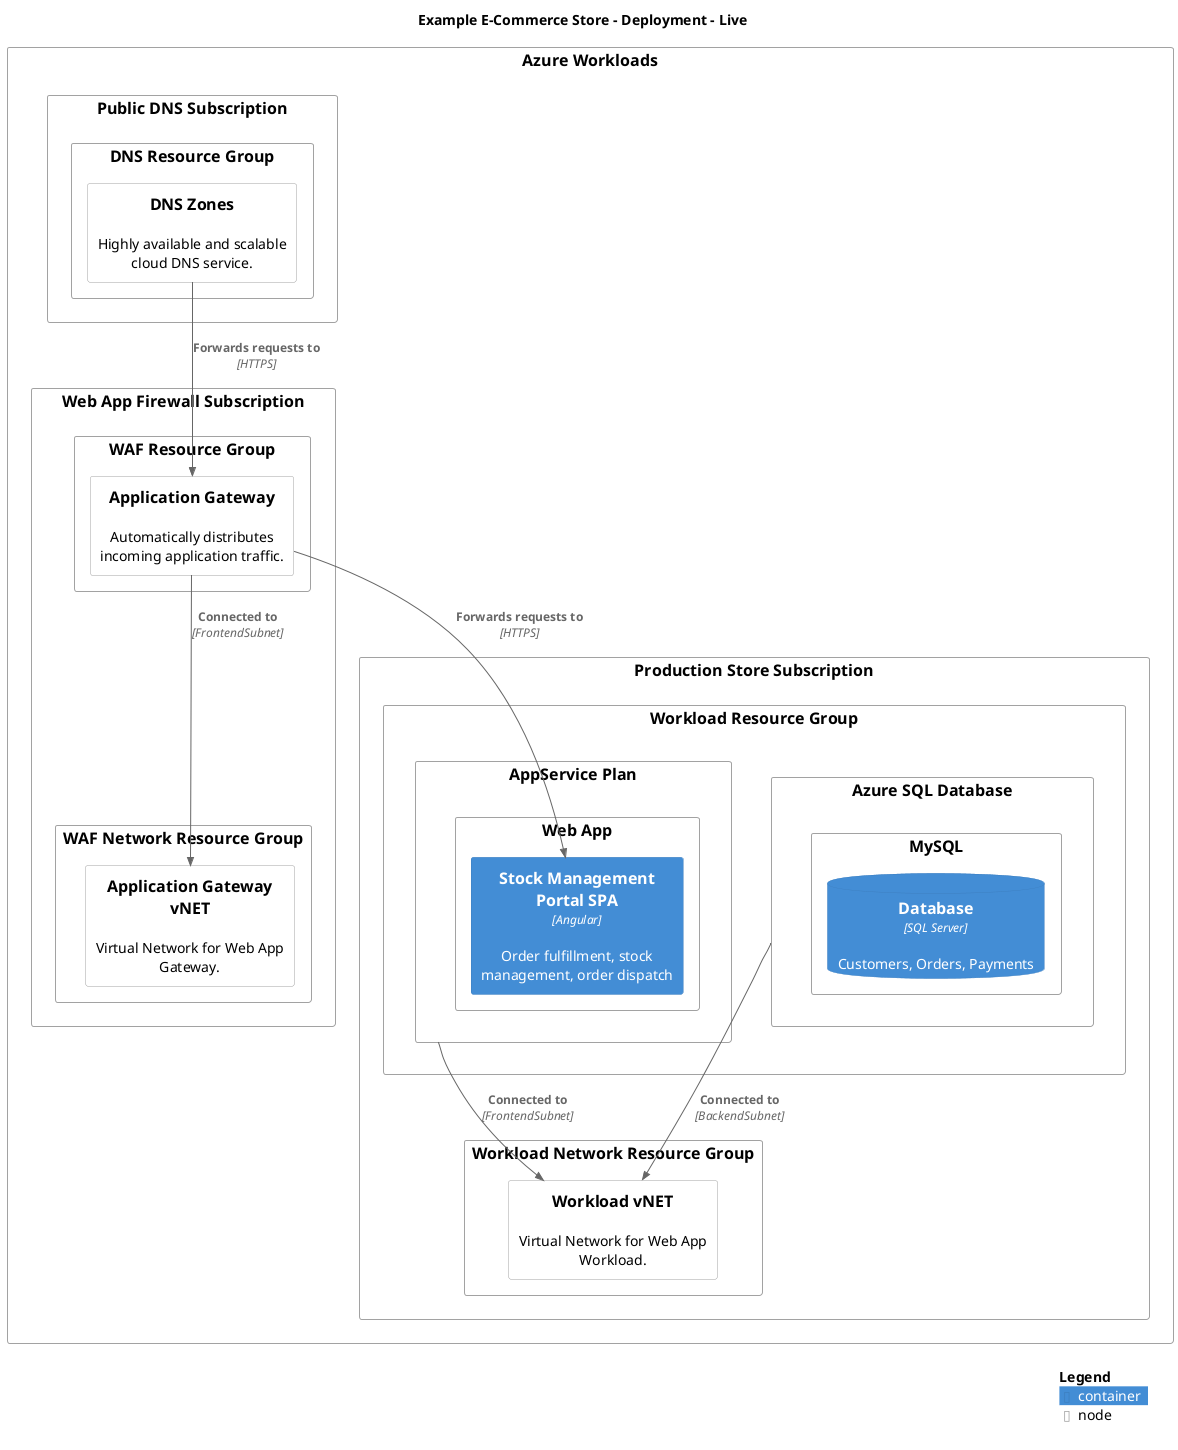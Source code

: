 @startuml
set separator none
title Example E-Commerce Store - Deployment - Live

top to bottom direction

!include <C4/C4>
!include <C4/C4_Context>
!include <C4/C4_Container>
!include <C4/C4_Deployment>

Deployment_Node(Live.AzureWorkloads, "Azure Workloads", $type="", $descr="", $tags="", $link="") {
  Deployment_Node(Live.AzureWorkloads.PublicDNSSubscription, "Public DNS Subscription", $type="", $descr="", $tags="", $link="") {
    Deployment_Node(Live.AzureWorkloads.PublicDNSSubscription.DNSResourceGroup, "DNS Resource Group", $type="", $descr="", $tags="", $link="") {
      Deployment_Node(Live.AzureWorkloads.PublicDNSSubscription.DNSResourceGroup.DNSZones, "DNS Zones", $type="", $descr="Highly available and scalable cloud DNS service.", $tags="", $link="")
    }

  }

  Deployment_Node(Live.AzureWorkloads.WebAppFirewallSubscription, "Web App Firewall Subscription", $type="", $descr="", $tags="", $link="") {
    Deployment_Node(Live.AzureWorkloads.WebAppFirewallSubscription.WAFResourceGroup, "WAF Resource Group", $type="", $descr="", $tags="", $link="") {
      Deployment_Node(Live.AzureWorkloads.WebAppFirewallSubscription.WAFResourceGroup.ApplicationGateway, "Application Gateway", $type="", $descr="Automatically distributes incoming application traffic.", $tags="", $link="")
    }

    Deployment_Node(Live.AzureWorkloads.WebAppFirewallSubscription.WAFNetworkResourceGroup, "WAF Network Resource Group", $type="", $descr="", $tags="", $link="") {
      Deployment_Node(Live.AzureWorkloads.WebAppFirewallSubscription.WAFNetworkResourceGroup.ApplicationGatewayvNET, "Application Gateway vNET", $type="", $descr="Virtual Network for Web App Gateway.", $tags="", $link="")
    }

  }

  Deployment_Node(Live.AzureWorkloads.ProductionStoreSubscription, "Production Store Subscription", $type="", $descr="", $tags="", $link="") {
    Deployment_Node(Live.AzureWorkloads.ProductionStoreSubscription.WorkloadResourceGroup, "Workload Resource Group", $type="", $descr="", $tags="", $link="") {
      Deployment_Node(Live.AzureWorkloads.ProductionStoreSubscription.WorkloadResourceGroup.AppServicePlan, "AppService Plan", $type="", $descr="", $tags="", $link="") {
        Deployment_Node(Live.AzureWorkloads.ProductionStoreSubscription.WorkloadResourceGroup.AppServicePlan.WebApp, "Web App", $type="", $descr="", $tags="", $link="") {
          Container(Live.AzureWorkloads.ProductionStoreSubscription.WorkloadResourceGroup.AppServicePlan.WebApp.StockManagementPortalSPA_1, "Stock Management Portal SPA", $techn="Angular", $descr="Order fulfillment, stock management, order dispatch", $tags="", $link="")
        }

      }

      Deployment_Node(Live.AzureWorkloads.ProductionStoreSubscription.WorkloadResourceGroup.AzureSQLDatabase, "Azure SQL Database", $type="", $descr="", $tags="", $link="") {
        Deployment_Node(Live.AzureWorkloads.ProductionStoreSubscription.WorkloadResourceGroup.AzureSQLDatabase.MySQL, "MySQL", $type="", $descr="", $tags="", $link="") {
          ContainerDb(Live.AzureWorkloads.ProductionStoreSubscription.WorkloadResourceGroup.AzureSQLDatabase.MySQL.Database_1, "Database", $techn="SQL Server", $descr="Customers, Orders, Payments", $tags="", $link="")
        }

      }

    }

    Deployment_Node(Live.AzureWorkloads.ProductionStoreSubscription.WorkloadNetworkResourceGroup, "Workload Network Resource Group", $type="", $descr="", $tags="", $link="") {
      Deployment_Node(Live.AzureWorkloads.ProductionStoreSubscription.WorkloadNetworkResourceGroup.WorkloadvNET, "Workload vNET", $type="", $descr="Virtual Network for Web App Workload.", $tags="", $link="")
    }

  }

}

Rel(Live.AzureWorkloads.WebAppFirewallSubscription.WAFResourceGroup.ApplicationGateway, Live.AzureWorkloads.WebAppFirewallSubscription.WAFNetworkResourceGroup.ApplicationGatewayvNET, "Connected to", $techn="FrontendSubnet", $tags="", $link="")
Rel(Live.AzureWorkloads.ProductionStoreSubscription.WorkloadResourceGroup.AppServicePlan, Live.AzureWorkloads.ProductionStoreSubscription.WorkloadNetworkResourceGroup.WorkloadvNET, "Connected to", $techn="FrontendSubnet", $tags="", $link="")
Rel(Live.AzureWorkloads.ProductionStoreSubscription.WorkloadResourceGroup.AzureSQLDatabase, Live.AzureWorkloads.ProductionStoreSubscription.WorkloadNetworkResourceGroup.WorkloadvNET, "Connected to", $techn="BackendSubnet", $tags="", $link="")
Rel(Live.AzureWorkloads.PublicDNSSubscription.DNSResourceGroup.DNSZones, Live.AzureWorkloads.WebAppFirewallSubscription.WAFResourceGroup.ApplicationGateway, "Forwards requests to", $techn="HTTPS", $tags="", $link="")
Rel(Live.AzureWorkloads.WebAppFirewallSubscription.WAFResourceGroup.ApplicationGateway, Live.AzureWorkloads.ProductionStoreSubscription.WorkloadResourceGroup.AppServicePlan.WebApp.StockManagementPortalSPA_1, "Forwards requests to", $techn="HTTPS", $tags="", $link="")

SHOW_LEGEND(true)
@enduml